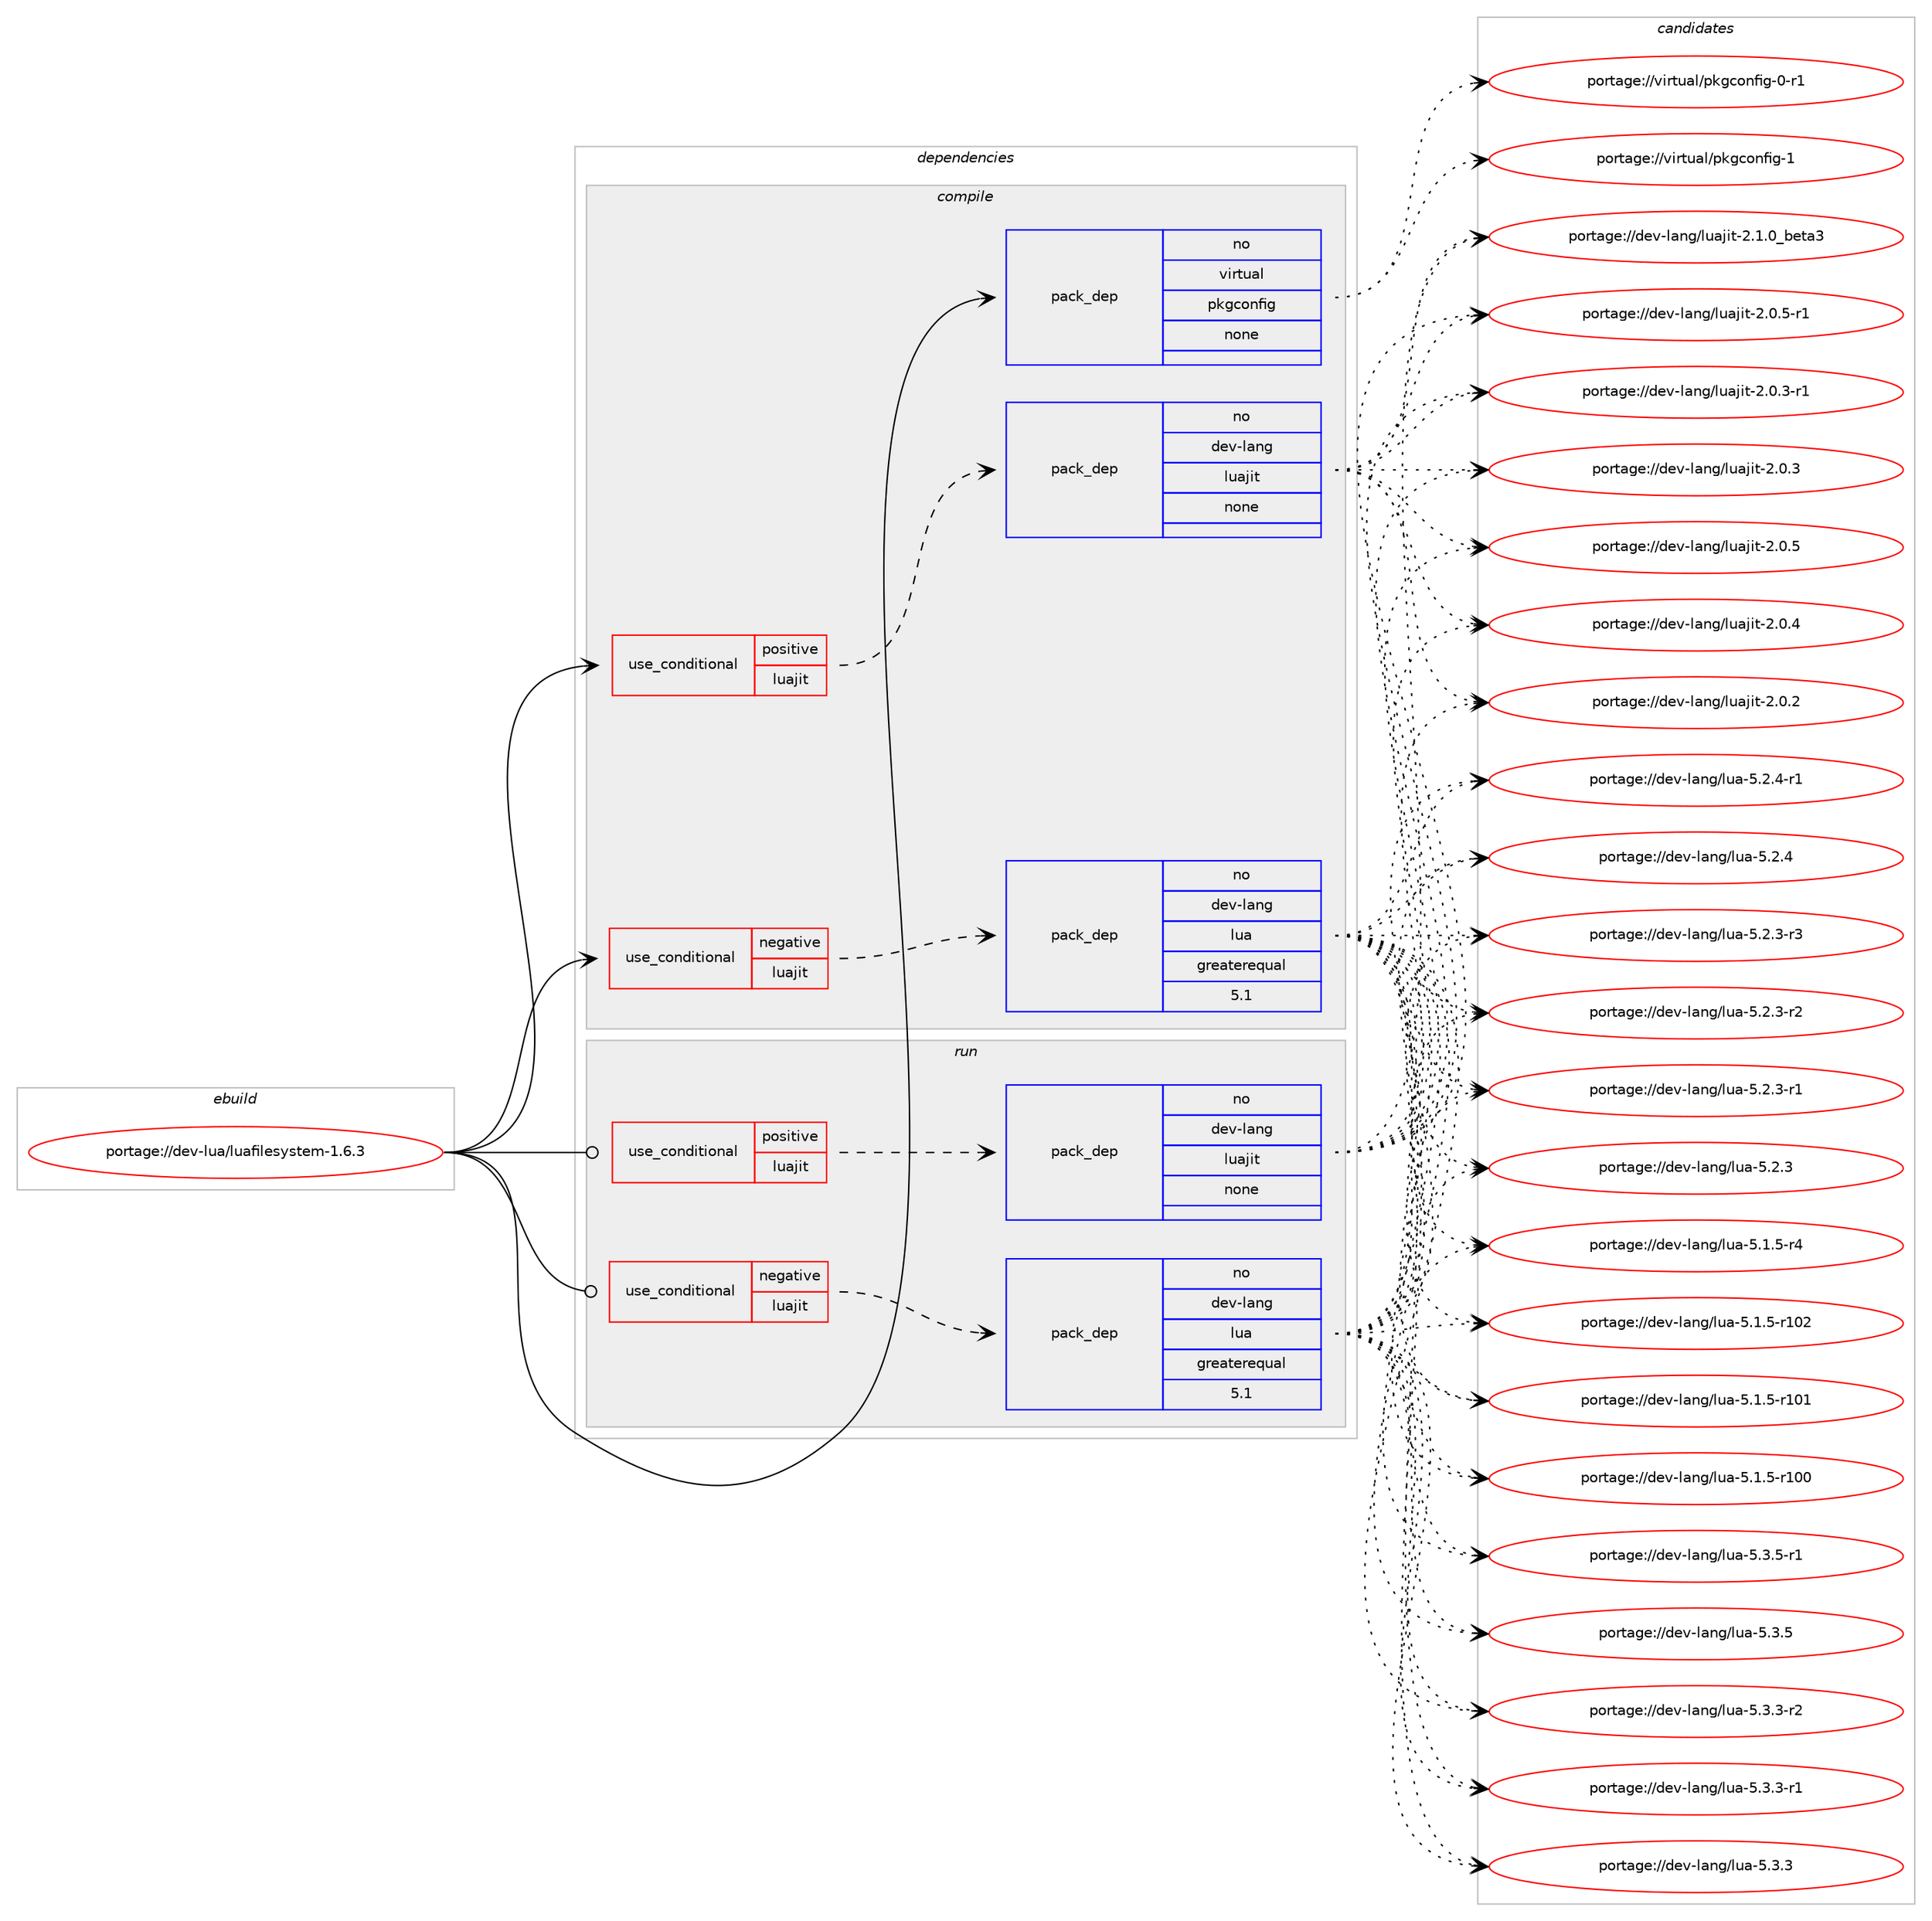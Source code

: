 digraph prolog {

# *************
# Graph options
# *************

newrank=true;
concentrate=true;
compound=true;
graph [rankdir=LR,fontname=Helvetica,fontsize=10,ranksep=1.5];#, ranksep=2.5, nodesep=0.2];
edge  [arrowhead=vee];
node  [fontname=Helvetica,fontsize=10];

# **********
# The ebuild
# **********

subgraph cluster_leftcol {
color=gray;
label=<<i>ebuild</i>>;
id [label="portage://dev-lua/luafilesystem-1.6.3", color=red, width=4, href="../dev-lua/luafilesystem-1.6.3.svg"];
}

# ****************
# The dependencies
# ****************

subgraph cluster_midcol {
color=gray;
label=<<i>dependencies</i>>;
subgraph cluster_compile {
fillcolor="#eeeeee";
style=filled;
label=<<i>compile</i>>;
subgraph cond123130 {
dependency505284 [label=<<TABLE BORDER="0" CELLBORDER="1" CELLSPACING="0" CELLPADDING="4"><TR><TD ROWSPAN="3" CELLPADDING="10">use_conditional</TD></TR><TR><TD>negative</TD></TR><TR><TD>luajit</TD></TR></TABLE>>, shape=none, color=red];
subgraph pack377016 {
dependency505285 [label=<<TABLE BORDER="0" CELLBORDER="1" CELLSPACING="0" CELLPADDING="4" WIDTH="220"><TR><TD ROWSPAN="6" CELLPADDING="30">pack_dep</TD></TR><TR><TD WIDTH="110">no</TD></TR><TR><TD>dev-lang</TD></TR><TR><TD>lua</TD></TR><TR><TD>greaterequal</TD></TR><TR><TD>5.1</TD></TR></TABLE>>, shape=none, color=blue];
}
dependency505284:e -> dependency505285:w [weight=20,style="dashed",arrowhead="vee"];
}
id:e -> dependency505284:w [weight=20,style="solid",arrowhead="vee"];
subgraph cond123131 {
dependency505286 [label=<<TABLE BORDER="0" CELLBORDER="1" CELLSPACING="0" CELLPADDING="4"><TR><TD ROWSPAN="3" CELLPADDING="10">use_conditional</TD></TR><TR><TD>positive</TD></TR><TR><TD>luajit</TD></TR></TABLE>>, shape=none, color=red];
subgraph pack377017 {
dependency505287 [label=<<TABLE BORDER="0" CELLBORDER="1" CELLSPACING="0" CELLPADDING="4" WIDTH="220"><TR><TD ROWSPAN="6" CELLPADDING="30">pack_dep</TD></TR><TR><TD WIDTH="110">no</TD></TR><TR><TD>dev-lang</TD></TR><TR><TD>luajit</TD></TR><TR><TD>none</TD></TR><TR><TD></TD></TR></TABLE>>, shape=none, color=blue];
}
dependency505286:e -> dependency505287:w [weight=20,style="dashed",arrowhead="vee"];
}
id:e -> dependency505286:w [weight=20,style="solid",arrowhead="vee"];
subgraph pack377018 {
dependency505288 [label=<<TABLE BORDER="0" CELLBORDER="1" CELLSPACING="0" CELLPADDING="4" WIDTH="220"><TR><TD ROWSPAN="6" CELLPADDING="30">pack_dep</TD></TR><TR><TD WIDTH="110">no</TD></TR><TR><TD>virtual</TD></TR><TR><TD>pkgconfig</TD></TR><TR><TD>none</TD></TR><TR><TD></TD></TR></TABLE>>, shape=none, color=blue];
}
id:e -> dependency505288:w [weight=20,style="solid",arrowhead="vee"];
}
subgraph cluster_compileandrun {
fillcolor="#eeeeee";
style=filled;
label=<<i>compile and run</i>>;
}
subgraph cluster_run {
fillcolor="#eeeeee";
style=filled;
label=<<i>run</i>>;
subgraph cond123132 {
dependency505289 [label=<<TABLE BORDER="0" CELLBORDER="1" CELLSPACING="0" CELLPADDING="4"><TR><TD ROWSPAN="3" CELLPADDING="10">use_conditional</TD></TR><TR><TD>negative</TD></TR><TR><TD>luajit</TD></TR></TABLE>>, shape=none, color=red];
subgraph pack377019 {
dependency505290 [label=<<TABLE BORDER="0" CELLBORDER="1" CELLSPACING="0" CELLPADDING="4" WIDTH="220"><TR><TD ROWSPAN="6" CELLPADDING="30">pack_dep</TD></TR><TR><TD WIDTH="110">no</TD></TR><TR><TD>dev-lang</TD></TR><TR><TD>lua</TD></TR><TR><TD>greaterequal</TD></TR><TR><TD>5.1</TD></TR></TABLE>>, shape=none, color=blue];
}
dependency505289:e -> dependency505290:w [weight=20,style="dashed",arrowhead="vee"];
}
id:e -> dependency505289:w [weight=20,style="solid",arrowhead="odot"];
subgraph cond123133 {
dependency505291 [label=<<TABLE BORDER="0" CELLBORDER="1" CELLSPACING="0" CELLPADDING="4"><TR><TD ROWSPAN="3" CELLPADDING="10">use_conditional</TD></TR><TR><TD>positive</TD></TR><TR><TD>luajit</TD></TR></TABLE>>, shape=none, color=red];
subgraph pack377020 {
dependency505292 [label=<<TABLE BORDER="0" CELLBORDER="1" CELLSPACING="0" CELLPADDING="4" WIDTH="220"><TR><TD ROWSPAN="6" CELLPADDING="30">pack_dep</TD></TR><TR><TD WIDTH="110">no</TD></TR><TR><TD>dev-lang</TD></TR><TR><TD>luajit</TD></TR><TR><TD>none</TD></TR><TR><TD></TD></TR></TABLE>>, shape=none, color=blue];
}
dependency505291:e -> dependency505292:w [weight=20,style="dashed",arrowhead="vee"];
}
id:e -> dependency505291:w [weight=20,style="solid",arrowhead="odot"];
}
}

# **************
# The candidates
# **************

subgraph cluster_choices {
rank=same;
color=gray;
label=<<i>candidates</i>>;

subgraph choice377016 {
color=black;
nodesep=1;
choice100101118451089711010347108117974553465146534511449 [label="portage://dev-lang/lua-5.3.5-r1", color=red, width=4,href="../dev-lang/lua-5.3.5-r1.svg"];
choice10010111845108971101034710811797455346514653 [label="portage://dev-lang/lua-5.3.5", color=red, width=4,href="../dev-lang/lua-5.3.5.svg"];
choice100101118451089711010347108117974553465146514511450 [label="portage://dev-lang/lua-5.3.3-r2", color=red, width=4,href="../dev-lang/lua-5.3.3-r2.svg"];
choice100101118451089711010347108117974553465146514511449 [label="portage://dev-lang/lua-5.3.3-r1", color=red, width=4,href="../dev-lang/lua-5.3.3-r1.svg"];
choice10010111845108971101034710811797455346514651 [label="portage://dev-lang/lua-5.3.3", color=red, width=4,href="../dev-lang/lua-5.3.3.svg"];
choice100101118451089711010347108117974553465046524511449 [label="portage://dev-lang/lua-5.2.4-r1", color=red, width=4,href="../dev-lang/lua-5.2.4-r1.svg"];
choice10010111845108971101034710811797455346504652 [label="portage://dev-lang/lua-5.2.4", color=red, width=4,href="../dev-lang/lua-5.2.4.svg"];
choice100101118451089711010347108117974553465046514511451 [label="portage://dev-lang/lua-5.2.3-r3", color=red, width=4,href="../dev-lang/lua-5.2.3-r3.svg"];
choice100101118451089711010347108117974553465046514511450 [label="portage://dev-lang/lua-5.2.3-r2", color=red, width=4,href="../dev-lang/lua-5.2.3-r2.svg"];
choice100101118451089711010347108117974553465046514511449 [label="portage://dev-lang/lua-5.2.3-r1", color=red, width=4,href="../dev-lang/lua-5.2.3-r1.svg"];
choice10010111845108971101034710811797455346504651 [label="portage://dev-lang/lua-5.2.3", color=red, width=4,href="../dev-lang/lua-5.2.3.svg"];
choice100101118451089711010347108117974553464946534511452 [label="portage://dev-lang/lua-5.1.5-r4", color=red, width=4,href="../dev-lang/lua-5.1.5-r4.svg"];
choice1001011184510897110103471081179745534649465345114494850 [label="portage://dev-lang/lua-5.1.5-r102", color=red, width=4,href="../dev-lang/lua-5.1.5-r102.svg"];
choice1001011184510897110103471081179745534649465345114494849 [label="portage://dev-lang/lua-5.1.5-r101", color=red, width=4,href="../dev-lang/lua-5.1.5-r101.svg"];
choice1001011184510897110103471081179745534649465345114494848 [label="portage://dev-lang/lua-5.1.5-r100", color=red, width=4,href="../dev-lang/lua-5.1.5-r100.svg"];
dependency505285:e -> choice100101118451089711010347108117974553465146534511449:w [style=dotted,weight="100"];
dependency505285:e -> choice10010111845108971101034710811797455346514653:w [style=dotted,weight="100"];
dependency505285:e -> choice100101118451089711010347108117974553465146514511450:w [style=dotted,weight="100"];
dependency505285:e -> choice100101118451089711010347108117974553465146514511449:w [style=dotted,weight="100"];
dependency505285:e -> choice10010111845108971101034710811797455346514651:w [style=dotted,weight="100"];
dependency505285:e -> choice100101118451089711010347108117974553465046524511449:w [style=dotted,weight="100"];
dependency505285:e -> choice10010111845108971101034710811797455346504652:w [style=dotted,weight="100"];
dependency505285:e -> choice100101118451089711010347108117974553465046514511451:w [style=dotted,weight="100"];
dependency505285:e -> choice100101118451089711010347108117974553465046514511450:w [style=dotted,weight="100"];
dependency505285:e -> choice100101118451089711010347108117974553465046514511449:w [style=dotted,weight="100"];
dependency505285:e -> choice10010111845108971101034710811797455346504651:w [style=dotted,weight="100"];
dependency505285:e -> choice100101118451089711010347108117974553464946534511452:w [style=dotted,weight="100"];
dependency505285:e -> choice1001011184510897110103471081179745534649465345114494850:w [style=dotted,weight="100"];
dependency505285:e -> choice1001011184510897110103471081179745534649465345114494849:w [style=dotted,weight="100"];
dependency505285:e -> choice1001011184510897110103471081179745534649465345114494848:w [style=dotted,weight="100"];
}
subgraph choice377017 {
color=black;
nodesep=1;
choice1001011184510897110103471081179710610511645504649464895981011169751 [label="portage://dev-lang/luajit-2.1.0_beta3", color=red, width=4,href="../dev-lang/luajit-2.1.0_beta3.svg"];
choice100101118451089711010347108117971061051164550464846534511449 [label="portage://dev-lang/luajit-2.0.5-r1", color=red, width=4,href="../dev-lang/luajit-2.0.5-r1.svg"];
choice10010111845108971101034710811797106105116455046484653 [label="portage://dev-lang/luajit-2.0.5", color=red, width=4,href="../dev-lang/luajit-2.0.5.svg"];
choice10010111845108971101034710811797106105116455046484652 [label="portage://dev-lang/luajit-2.0.4", color=red, width=4,href="../dev-lang/luajit-2.0.4.svg"];
choice100101118451089711010347108117971061051164550464846514511449 [label="portage://dev-lang/luajit-2.0.3-r1", color=red, width=4,href="../dev-lang/luajit-2.0.3-r1.svg"];
choice10010111845108971101034710811797106105116455046484651 [label="portage://dev-lang/luajit-2.0.3", color=red, width=4,href="../dev-lang/luajit-2.0.3.svg"];
choice10010111845108971101034710811797106105116455046484650 [label="portage://dev-lang/luajit-2.0.2", color=red, width=4,href="../dev-lang/luajit-2.0.2.svg"];
dependency505287:e -> choice1001011184510897110103471081179710610511645504649464895981011169751:w [style=dotted,weight="100"];
dependency505287:e -> choice100101118451089711010347108117971061051164550464846534511449:w [style=dotted,weight="100"];
dependency505287:e -> choice10010111845108971101034710811797106105116455046484653:w [style=dotted,weight="100"];
dependency505287:e -> choice10010111845108971101034710811797106105116455046484652:w [style=dotted,weight="100"];
dependency505287:e -> choice100101118451089711010347108117971061051164550464846514511449:w [style=dotted,weight="100"];
dependency505287:e -> choice10010111845108971101034710811797106105116455046484651:w [style=dotted,weight="100"];
dependency505287:e -> choice10010111845108971101034710811797106105116455046484650:w [style=dotted,weight="100"];
}
subgraph choice377018 {
color=black;
nodesep=1;
choice1181051141161179710847112107103991111101021051034549 [label="portage://virtual/pkgconfig-1", color=red, width=4,href="../virtual/pkgconfig-1.svg"];
choice11810511411611797108471121071039911111010210510345484511449 [label="portage://virtual/pkgconfig-0-r1", color=red, width=4,href="../virtual/pkgconfig-0-r1.svg"];
dependency505288:e -> choice1181051141161179710847112107103991111101021051034549:w [style=dotted,weight="100"];
dependency505288:e -> choice11810511411611797108471121071039911111010210510345484511449:w [style=dotted,weight="100"];
}
subgraph choice377019 {
color=black;
nodesep=1;
choice100101118451089711010347108117974553465146534511449 [label="portage://dev-lang/lua-5.3.5-r1", color=red, width=4,href="../dev-lang/lua-5.3.5-r1.svg"];
choice10010111845108971101034710811797455346514653 [label="portage://dev-lang/lua-5.3.5", color=red, width=4,href="../dev-lang/lua-5.3.5.svg"];
choice100101118451089711010347108117974553465146514511450 [label="portage://dev-lang/lua-5.3.3-r2", color=red, width=4,href="../dev-lang/lua-5.3.3-r2.svg"];
choice100101118451089711010347108117974553465146514511449 [label="portage://dev-lang/lua-5.3.3-r1", color=red, width=4,href="../dev-lang/lua-5.3.3-r1.svg"];
choice10010111845108971101034710811797455346514651 [label="portage://dev-lang/lua-5.3.3", color=red, width=4,href="../dev-lang/lua-5.3.3.svg"];
choice100101118451089711010347108117974553465046524511449 [label="portage://dev-lang/lua-5.2.4-r1", color=red, width=4,href="../dev-lang/lua-5.2.4-r1.svg"];
choice10010111845108971101034710811797455346504652 [label="portage://dev-lang/lua-5.2.4", color=red, width=4,href="../dev-lang/lua-5.2.4.svg"];
choice100101118451089711010347108117974553465046514511451 [label="portage://dev-lang/lua-5.2.3-r3", color=red, width=4,href="../dev-lang/lua-5.2.3-r3.svg"];
choice100101118451089711010347108117974553465046514511450 [label="portage://dev-lang/lua-5.2.3-r2", color=red, width=4,href="../dev-lang/lua-5.2.3-r2.svg"];
choice100101118451089711010347108117974553465046514511449 [label="portage://dev-lang/lua-5.2.3-r1", color=red, width=4,href="../dev-lang/lua-5.2.3-r1.svg"];
choice10010111845108971101034710811797455346504651 [label="portage://dev-lang/lua-5.2.3", color=red, width=4,href="../dev-lang/lua-5.2.3.svg"];
choice100101118451089711010347108117974553464946534511452 [label="portage://dev-lang/lua-5.1.5-r4", color=red, width=4,href="../dev-lang/lua-5.1.5-r4.svg"];
choice1001011184510897110103471081179745534649465345114494850 [label="portage://dev-lang/lua-5.1.5-r102", color=red, width=4,href="../dev-lang/lua-5.1.5-r102.svg"];
choice1001011184510897110103471081179745534649465345114494849 [label="portage://dev-lang/lua-5.1.5-r101", color=red, width=4,href="../dev-lang/lua-5.1.5-r101.svg"];
choice1001011184510897110103471081179745534649465345114494848 [label="portage://dev-lang/lua-5.1.5-r100", color=red, width=4,href="../dev-lang/lua-5.1.5-r100.svg"];
dependency505290:e -> choice100101118451089711010347108117974553465146534511449:w [style=dotted,weight="100"];
dependency505290:e -> choice10010111845108971101034710811797455346514653:w [style=dotted,weight="100"];
dependency505290:e -> choice100101118451089711010347108117974553465146514511450:w [style=dotted,weight="100"];
dependency505290:e -> choice100101118451089711010347108117974553465146514511449:w [style=dotted,weight="100"];
dependency505290:e -> choice10010111845108971101034710811797455346514651:w [style=dotted,weight="100"];
dependency505290:e -> choice100101118451089711010347108117974553465046524511449:w [style=dotted,weight="100"];
dependency505290:e -> choice10010111845108971101034710811797455346504652:w [style=dotted,weight="100"];
dependency505290:e -> choice100101118451089711010347108117974553465046514511451:w [style=dotted,weight="100"];
dependency505290:e -> choice100101118451089711010347108117974553465046514511450:w [style=dotted,weight="100"];
dependency505290:e -> choice100101118451089711010347108117974553465046514511449:w [style=dotted,weight="100"];
dependency505290:e -> choice10010111845108971101034710811797455346504651:w [style=dotted,weight="100"];
dependency505290:e -> choice100101118451089711010347108117974553464946534511452:w [style=dotted,weight="100"];
dependency505290:e -> choice1001011184510897110103471081179745534649465345114494850:w [style=dotted,weight="100"];
dependency505290:e -> choice1001011184510897110103471081179745534649465345114494849:w [style=dotted,weight="100"];
dependency505290:e -> choice1001011184510897110103471081179745534649465345114494848:w [style=dotted,weight="100"];
}
subgraph choice377020 {
color=black;
nodesep=1;
choice1001011184510897110103471081179710610511645504649464895981011169751 [label="portage://dev-lang/luajit-2.1.0_beta3", color=red, width=4,href="../dev-lang/luajit-2.1.0_beta3.svg"];
choice100101118451089711010347108117971061051164550464846534511449 [label="portage://dev-lang/luajit-2.0.5-r1", color=red, width=4,href="../dev-lang/luajit-2.0.5-r1.svg"];
choice10010111845108971101034710811797106105116455046484653 [label="portage://dev-lang/luajit-2.0.5", color=red, width=4,href="../dev-lang/luajit-2.0.5.svg"];
choice10010111845108971101034710811797106105116455046484652 [label="portage://dev-lang/luajit-2.0.4", color=red, width=4,href="../dev-lang/luajit-2.0.4.svg"];
choice100101118451089711010347108117971061051164550464846514511449 [label="portage://dev-lang/luajit-2.0.3-r1", color=red, width=4,href="../dev-lang/luajit-2.0.3-r1.svg"];
choice10010111845108971101034710811797106105116455046484651 [label="portage://dev-lang/luajit-2.0.3", color=red, width=4,href="../dev-lang/luajit-2.0.3.svg"];
choice10010111845108971101034710811797106105116455046484650 [label="portage://dev-lang/luajit-2.0.2", color=red, width=4,href="../dev-lang/luajit-2.0.2.svg"];
dependency505292:e -> choice1001011184510897110103471081179710610511645504649464895981011169751:w [style=dotted,weight="100"];
dependency505292:e -> choice100101118451089711010347108117971061051164550464846534511449:w [style=dotted,weight="100"];
dependency505292:e -> choice10010111845108971101034710811797106105116455046484653:w [style=dotted,weight="100"];
dependency505292:e -> choice10010111845108971101034710811797106105116455046484652:w [style=dotted,weight="100"];
dependency505292:e -> choice100101118451089711010347108117971061051164550464846514511449:w [style=dotted,weight="100"];
dependency505292:e -> choice10010111845108971101034710811797106105116455046484651:w [style=dotted,weight="100"];
dependency505292:e -> choice10010111845108971101034710811797106105116455046484650:w [style=dotted,weight="100"];
}
}

}
